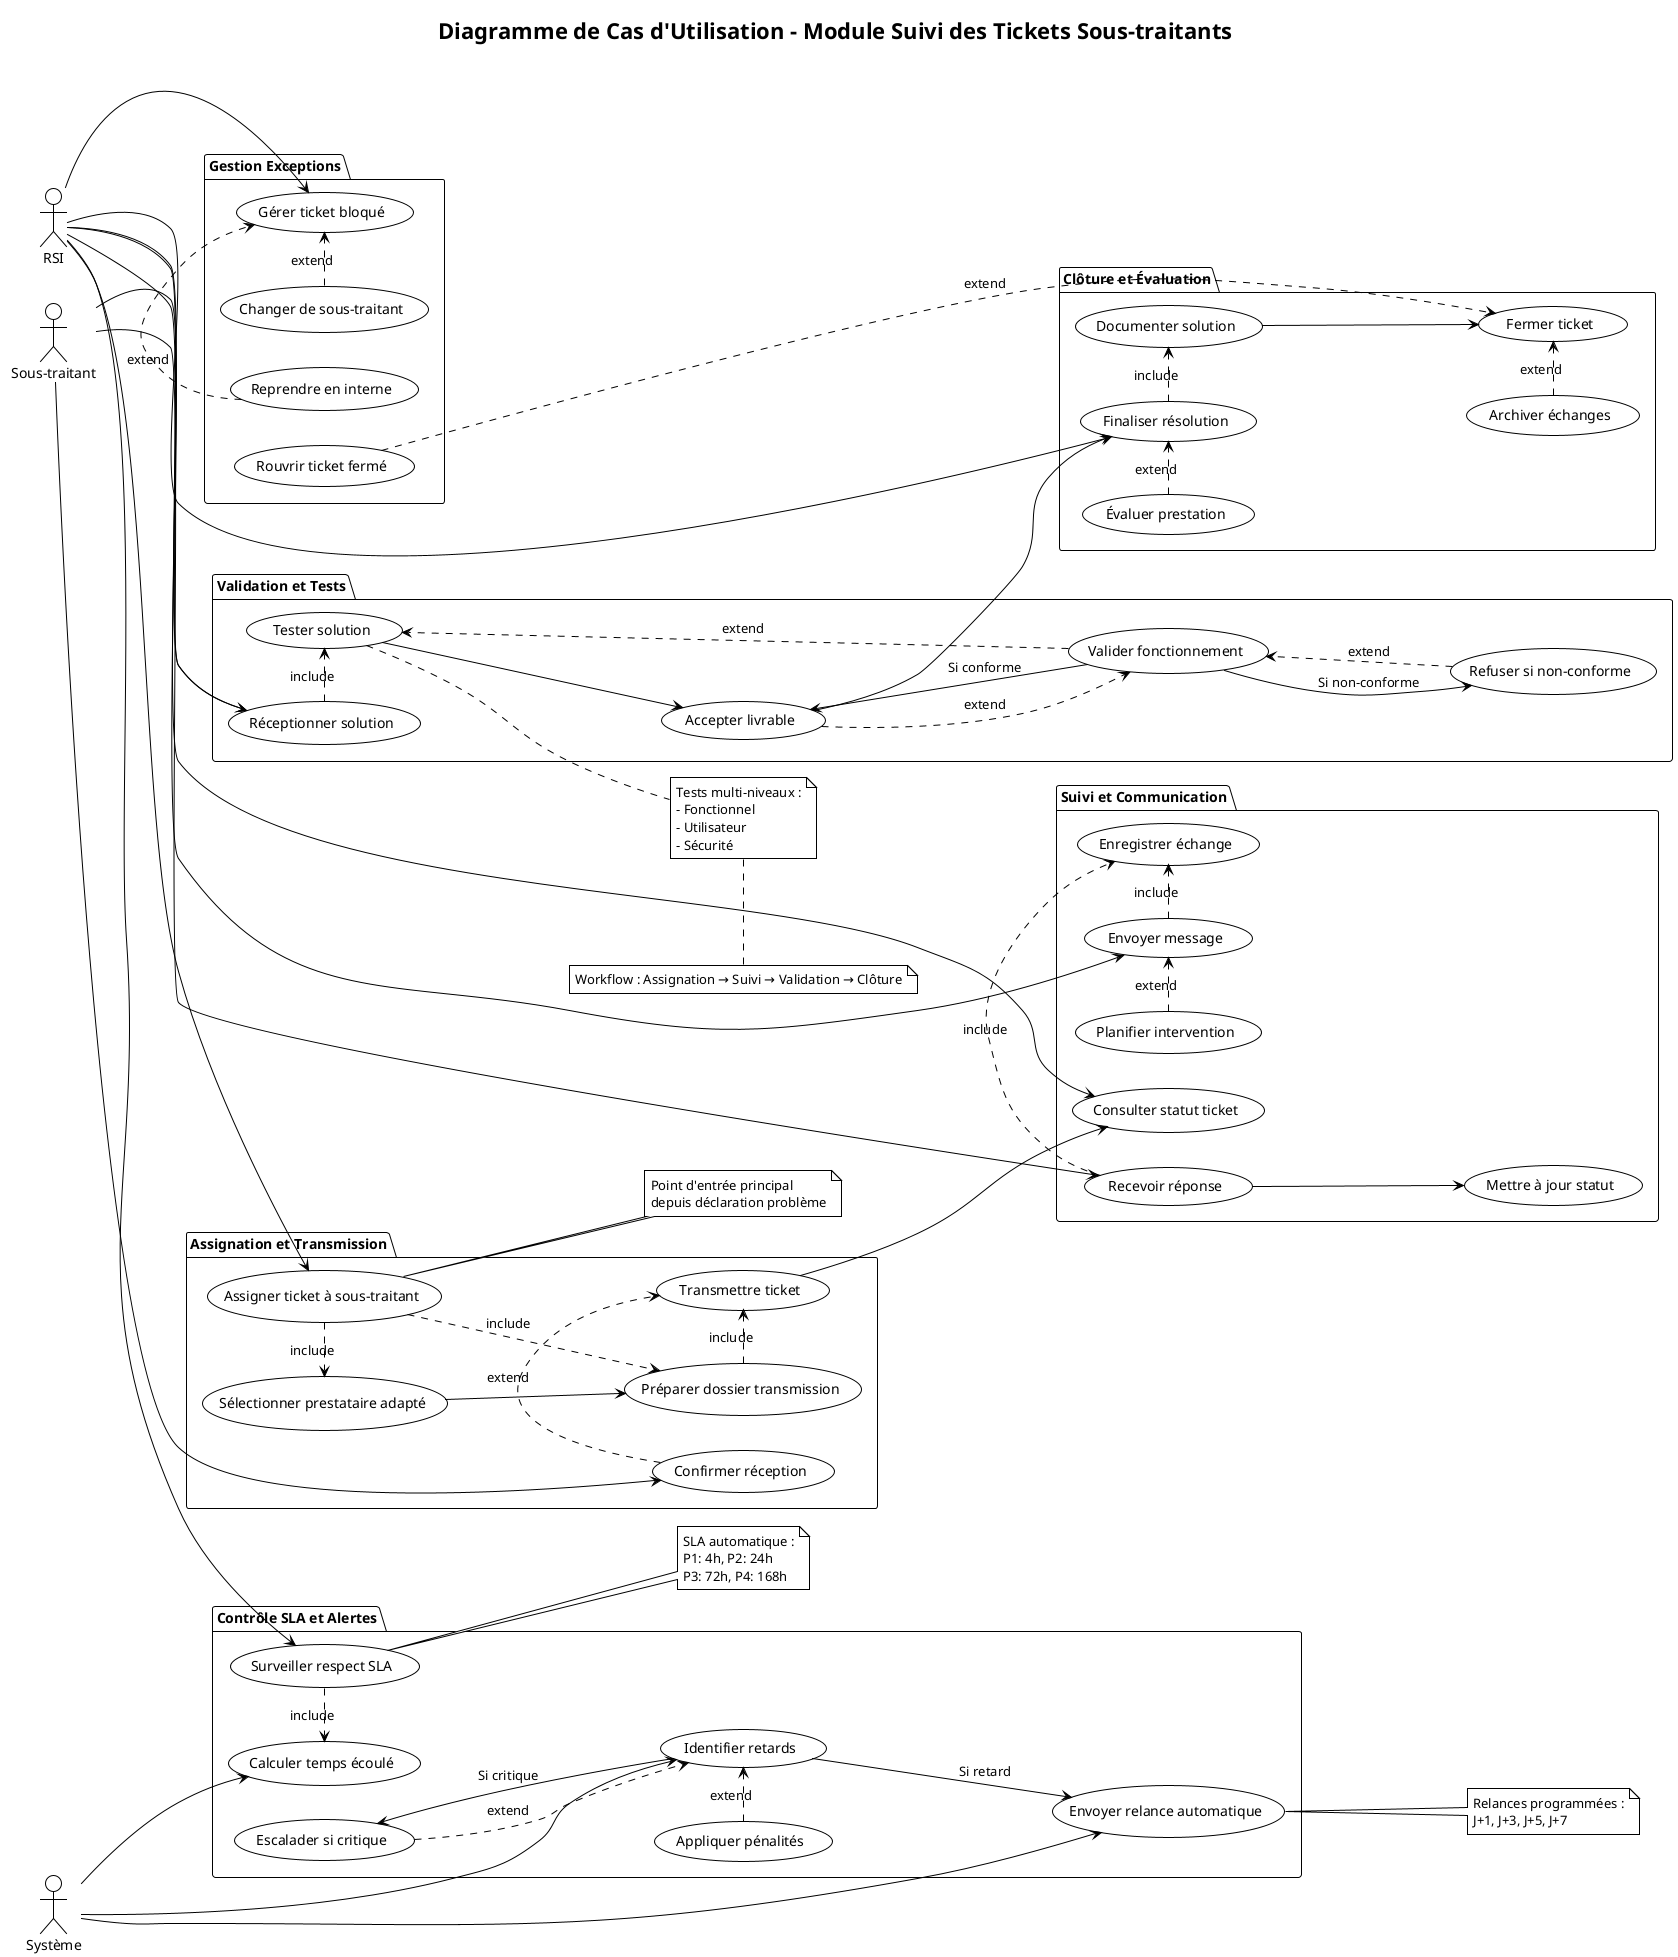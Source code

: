 @startuml
!theme plain
title Diagramme de Cas d'Utilisation - Module Suivi des Tickets Sous-traitants

left to right direction

actor "RSI" as RSI
actor "Sous-traitant" as CONTRACTOR
actor "Système" as SYSTEM

package "Assignation et Transmission" {
  usecase "Assigner ticket à sous-traitant" as UC_T01
  usecase "Sélectionner prestataire adapté" as UC_T02
  usecase "Préparer dossier transmission" as UC_T03
  usecase "Transmettre ticket" as UC_T04
  usecase "Confirmer réception" as UC_T05
}

package "Suivi et Communication" {
  usecase "Consulter statut ticket" as UC_T06
  usecase "Mettre à jour statut" as UC_T07
  usecase "Envoyer message" as UC_T08
  usecase "Recevoir réponse" as UC_T09
  usecase "Enregistrer échange" as UC_T10
  usecase "Planifier intervention" as UC_T11
}

package "Contrôle SLA et Alertes" {
  usecase "Surveiller respect SLA" as UC_T12
  usecase "Calculer temps écoulé" as UC_T13
  usecase "Identifier retards" as UC_T14
  usecase "Envoyer relance automatique" as UC_T15
  usecase "Escalader si critique" as UC_T16
  usecase "Appliquer pénalités" as UC_T17
}

package "Validation et Tests" {
  usecase "Réceptionner solution" as UC_T18
  usecase "Tester solution" as UC_T19
  usecase "Valider fonctionnement" as UC_T20
  usecase "Accepter livrable" as UC_T21
  usecase "Refuser si non-conforme" as UC_T22
}

package "Clôture et Évaluation" {
  usecase "Finaliser résolution" as UC_T23
  usecase "Documenter solution" as UC_T24
  usecase "Évaluer prestation" as UC_T25
  usecase "Fermer ticket" as UC_T26
  usecase "Archiver échanges" as UC_T27
}

package "Gestion Exceptions" {
  usecase "Gérer ticket bloqué" as UC_T28
  usecase "Changer de sous-traitant" as UC_T29
  usecase "Reprendre en interne" as UC_T30
  usecase "Rouvrir ticket fermé" as UC_T31
}

' Relations acteurs
RSI --> UC_T01
RSI --> UC_T06
RSI --> UC_T08
RSI --> UC_T12
RSI --> UC_T18
RSI --> UC_T23
RSI --> UC_T28

CONTRACTOR --> UC_T05
CONTRACTOR --> UC_T09
CONTRACTOR --> UC_T18

SYSTEM --> UC_T13
SYSTEM --> UC_T14
SYSTEM --> UC_T15

' Relations include principales
UC_T01 .> UC_T02 : include
UC_T01 .> UC_T03 : include
UC_T03 .> UC_T04 : include
UC_T08 .> UC_T10 : include
UC_T09 .> UC_T10 : include
UC_T12 .> UC_T13 : include
UC_T18 .> UC_T19 : include
UC_T23 .> UC_T24 : include

' Relations extend optionnelles
UC_T05 .> UC_T04 : extend
UC_T11 .> UC_T08 : extend
UC_T16 .> UC_T14 : extend
UC_T17 .> UC_T14 : extend
UC_T20 .> UC_T19 : extend
UC_T21 .> UC_T20 : extend
UC_T22 .> UC_T20 : extend
UC_T25 .> UC_T23 : extend
UC_T27 .> UC_T26 : extend
UC_T29 .> UC_T28 : extend
UC_T30 .> UC_T28 : extend
UC_T31 .> UC_T26 : extend

' Workflow principal
UC_T02 --> UC_T03
UC_T04 --> UC_T06
UC_T09 --> UC_T07
UC_T19 --> UC_T21
UC_T21 --> UC_T23
UC_T24 --> UC_T26

' Points de décision
UC_T14 --> UC_T15 : Si retard
UC_T14 --> UC_T16 : Si critique
UC_T20 --> UC_T21 : Si conforme
UC_T20 --> UC_T22 : Si non-conforme

' Notes explicatives
note right of UC_T01 : Point d'entrée principal\ndepuis déclaration problème

note right of UC_T12 : SLA automatique :\nP1: 4h, P2: 24h\nP3: 72h, P4: 168h

note right of UC_T15 : Relances programmées :\nJ+1, J+3, J+5, J+7

note right of UC_T19 : Tests multi-niveaux :\n- Fonctionnel\n- Utilisateur\n- Sécurité

note bottom : Workflow : Assignation → Suivi → Validation → Clôture

@enduml